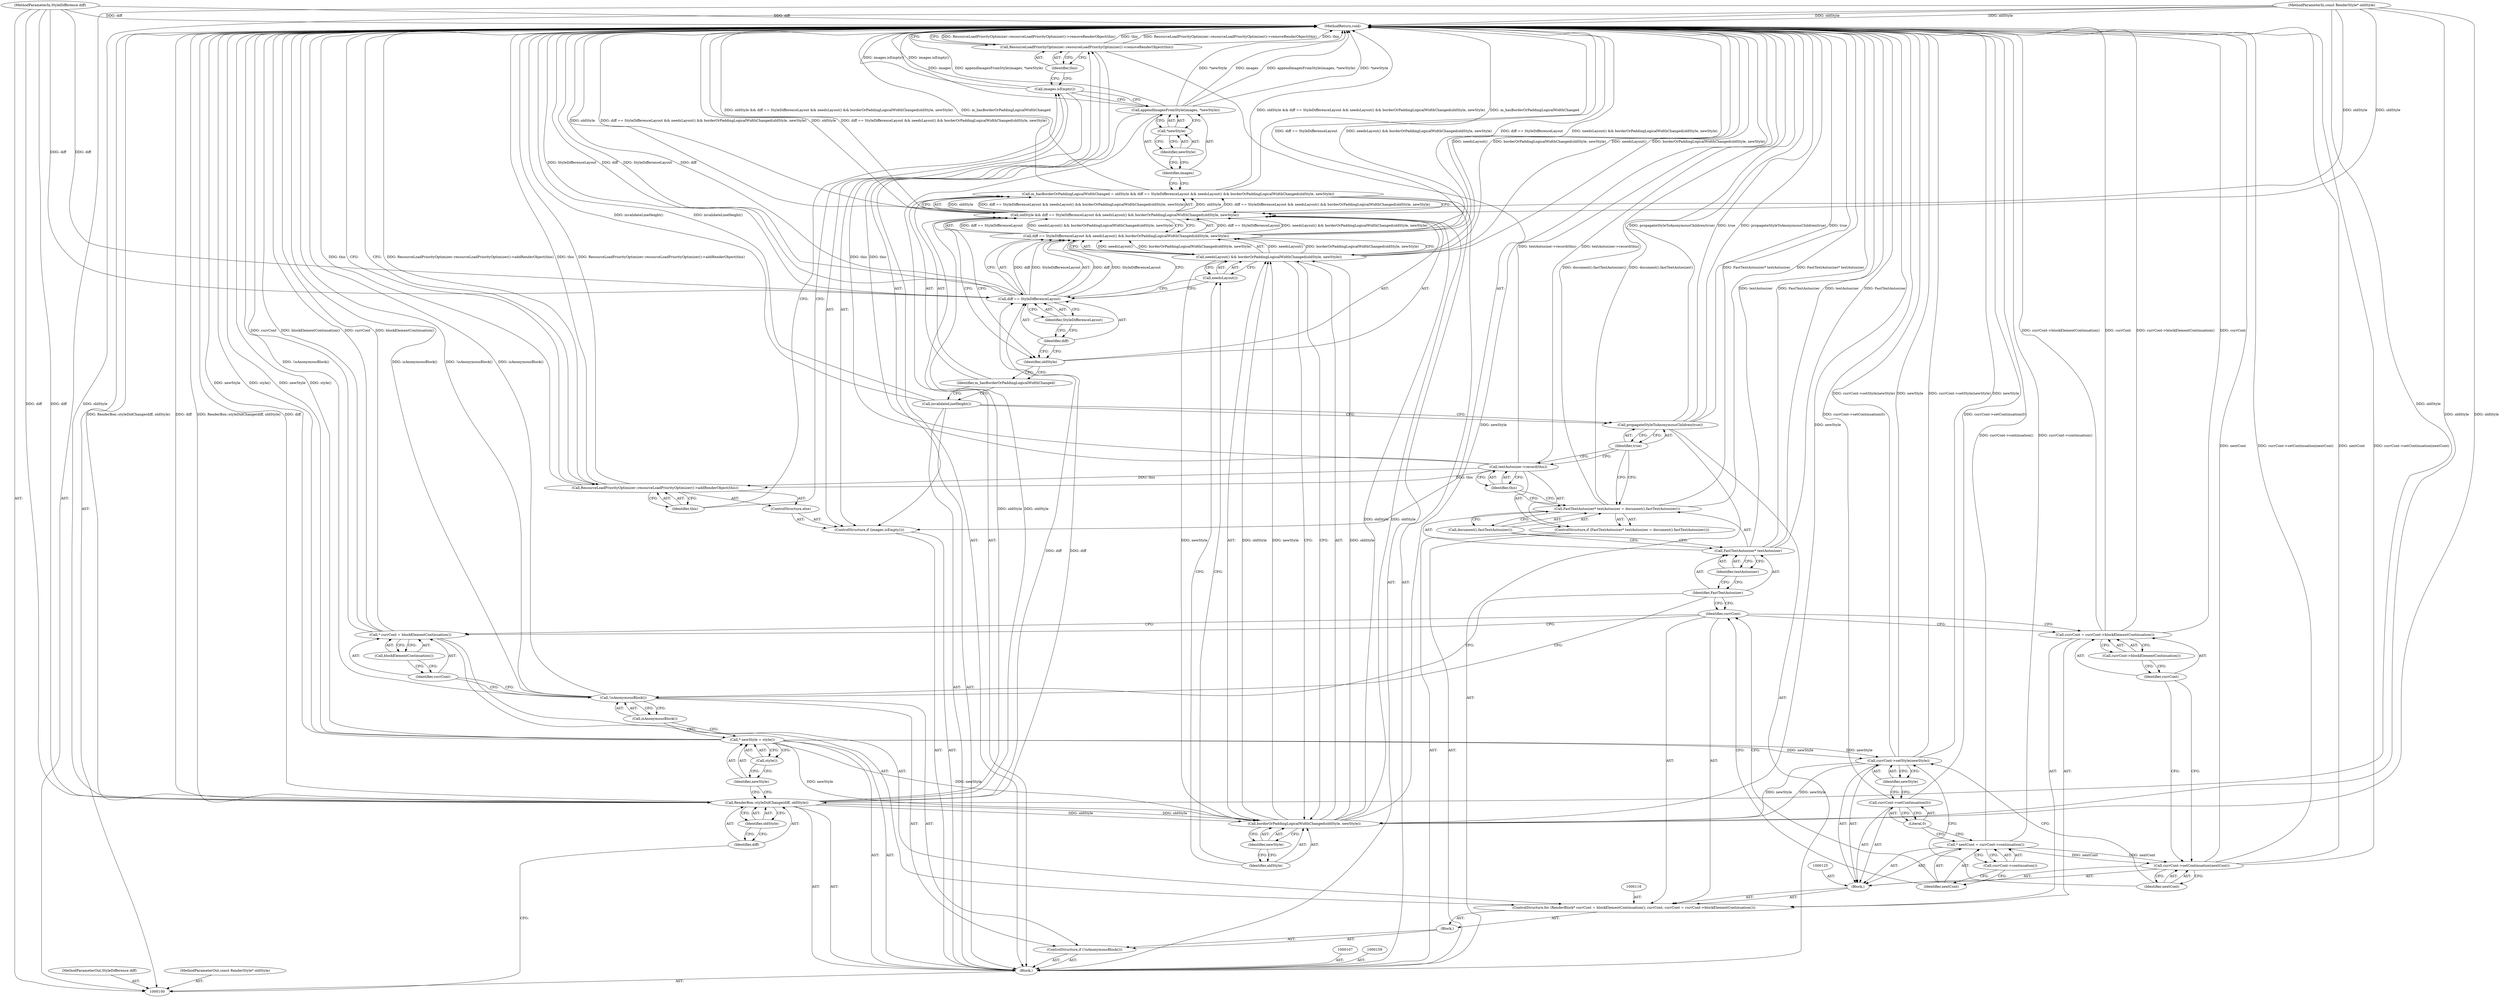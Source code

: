digraph "1_Chrome_b2b21468c1f7f08b30a7c1755316f6026c50eb2a_0" {
"1000171" [label="(MethodReturn,void)"];
"1000101" [label="(MethodParameterIn,StyleDifference diff)"];
"1000276" [label="(MethodParameterOut,StyleDifference diff)"];
"1000102" [label="(MethodParameterIn,const RenderStyle* oldStyle)"];
"1000277" [label="(MethodParameterOut,const RenderStyle* oldStyle)"];
"1000129" [label="(Call,currCont->setContinuation(0))"];
"1000130" [label="(Literal,0)"];
"1000131" [label="(Call,currCont->setStyle(newStyle))"];
"1000132" [label="(Identifier,newStyle)"];
"1000133" [label="(Call,currCont->setContinuation(nextCont))"];
"1000134" [label="(Identifier,nextCont)"];
"1000139" [label="(Identifier,textAutosizer)"];
"1000135" [label="(ControlStructure,if (FastTextAutosizer* textAutosizer = document().fastTextAutosizer()))"];
"1000140" [label="(Call,document().fastTextAutosizer())"];
"1000136" [label="(Call,FastTextAutosizer* textAutosizer = document().fastTextAutosizer())"];
"1000137" [label="(Call,FastTextAutosizer* textAutosizer)"];
"1000138" [label="(Identifier,FastTextAutosizer)"];
"1000142" [label="(Identifier,this)"];
"1000141" [label="(Call,textAutosizer->record(this))"];
"1000144" [label="(Identifier,true)"];
"1000143" [label="(Call,propagateStyleToAnonymousChildren(true))"];
"1000103" [label="(Block,)"];
"1000145" [label="(Call,invalidateLineHeight())"];
"1000156" [label="(Call,borderOrPaddingLogicalWidthChanged(oldStyle, newStyle))"];
"1000157" [label="(Identifier,oldStyle)"];
"1000158" [label="(Identifier,newStyle)"];
"1000146" [label="(Call,m_hasBorderOrPaddingLogicalWidthChanged = oldStyle && diff == StyleDifferenceLayout && needsLayout() && borderOrPaddingLogicalWidthChanged(oldStyle, newStyle))"];
"1000147" [label="(Identifier,m_hasBorderOrPaddingLogicalWidthChanged)"];
"1000148" [label="(Call,oldStyle && diff == StyleDifferenceLayout && needsLayout() && borderOrPaddingLogicalWidthChanged(oldStyle, newStyle))"];
"1000149" [label="(Identifier,oldStyle)"];
"1000150" [label="(Call,diff == StyleDifferenceLayout && needsLayout() && borderOrPaddingLogicalWidthChanged(oldStyle, newStyle))"];
"1000151" [label="(Call,diff == StyleDifferenceLayout)"];
"1000152" [label="(Identifier,diff)"];
"1000153" [label="(Identifier,StyleDifferenceLayout)"];
"1000154" [label="(Call,needsLayout() && borderOrPaddingLogicalWidthChanged(oldStyle, newStyle))"];
"1000155" [label="(Call,needsLayout())"];
"1000161" [label="(Identifier,images)"];
"1000162" [label="(Call,*newStyle)"];
"1000163" [label="(Identifier,newStyle)"];
"1000160" [label="(Call,appendImagesFromStyle(images, *newStyle))"];
"1000164" [label="(ControlStructure,if (images.isEmpty()))"];
"1000165" [label="(Call,images.isEmpty())"];
"1000166" [label="(Call,ResourceLoadPriorityOptimizer::resourceLoadPriorityOptimizer()->removeRenderObject(this))"];
"1000167" [label="(Identifier,this)"];
"1000168" [label="(ControlStructure,else)"];
"1000169" [label="(Call,ResourceLoadPriorityOptimizer::resourceLoadPriorityOptimizer()->addRenderObject(this))"];
"1000170" [label="(Identifier,this)"];
"1000105" [label="(Identifier,diff)"];
"1000106" [label="(Identifier,oldStyle)"];
"1000104" [label="(Call,RenderBox::styleDidChange(diff, oldStyle))"];
"1000108" [label="(Call,* newStyle = style())"];
"1000109" [label="(Identifier,newStyle)"];
"1000110" [label="(Call,style())"];
"1000114" [label="(Block,)"];
"1000111" [label="(ControlStructure,if (!isAnonymousBlock()))"];
"1000112" [label="(Call,!isAnonymousBlock())"];
"1000113" [label="(Call,isAnonymousBlock())"];
"1000117" [label="(Call,* currCont = blockElementContinuation())"];
"1000118" [label="(Identifier,currCont)"];
"1000119" [label="(Call,blockElementContinuation())"];
"1000120" [label="(Identifier,currCont)"];
"1000121" [label="(Call,currCont = currCont->blockElementContinuation())"];
"1000122" [label="(Identifier,currCont)"];
"1000115" [label="(ControlStructure,for (RenderBlock* currCont = blockElementContinuation(); currCont; currCont = currCont->blockElementContinuation()))"];
"1000123" [label="(Call,currCont->blockElementContinuation())"];
"1000124" [label="(Block,)"];
"1000126" [label="(Call,* nextCont = currCont->continuation())"];
"1000127" [label="(Identifier,nextCont)"];
"1000128" [label="(Call,currCont->continuation())"];
"1000171" -> "1000100"  [label="AST: "];
"1000171" -> "1000166"  [label="CFG: "];
"1000171" -> "1000169"  [label="CFG: "];
"1000150" -> "1000171"  [label="DDG: diff == StyleDifferenceLayout"];
"1000150" -> "1000171"  [label="DDG: needsLayout() && borderOrPaddingLogicalWidthChanged(oldStyle, newStyle)"];
"1000169" -> "1000171"  [label="DDG: ResourceLoadPriorityOptimizer::resourceLoadPriorityOptimizer()->addRenderObject(this)"];
"1000169" -> "1000171"  [label="DDG: this"];
"1000104" -> "1000171"  [label="DDG: RenderBox::styleDidChange(diff, oldStyle)"];
"1000104" -> "1000171"  [label="DDG: diff"];
"1000160" -> "1000171"  [label="DDG: appendImagesFromStyle(images, *newStyle)"];
"1000160" -> "1000171"  [label="DDG: *newStyle"];
"1000160" -> "1000171"  [label="DDG: images"];
"1000151" -> "1000171"  [label="DDG: StyleDifferenceLayout"];
"1000151" -> "1000171"  [label="DDG: diff"];
"1000117" -> "1000171"  [label="DDG: currCont"];
"1000117" -> "1000171"  [label="DDG: blockElementContinuation()"];
"1000121" -> "1000171"  [label="DDG: currCont->blockElementContinuation()"];
"1000121" -> "1000171"  [label="DDG: currCont"];
"1000131" -> "1000171"  [label="DDG: newStyle"];
"1000131" -> "1000171"  [label="DDG: currCont->setStyle(newStyle)"];
"1000141" -> "1000171"  [label="DDG: textAutosizer->record(this)"];
"1000137" -> "1000171"  [label="DDG: textAutosizer"];
"1000137" -> "1000171"  [label="DDG: FastTextAutosizer"];
"1000166" -> "1000171"  [label="DDG: ResourceLoadPriorityOptimizer::resourceLoadPriorityOptimizer()->removeRenderObject(this)"];
"1000166" -> "1000171"  [label="DDG: this"];
"1000136" -> "1000171"  [label="DDG: document().fastTextAutosizer()"];
"1000136" -> "1000171"  [label="DDG: FastTextAutosizer* textAutosizer"];
"1000129" -> "1000171"  [label="DDG: currCont->setContinuation(0)"];
"1000154" -> "1000171"  [label="DDG: needsLayout()"];
"1000154" -> "1000171"  [label="DDG: borderOrPaddingLogicalWidthChanged(oldStyle, newStyle)"];
"1000156" -> "1000171"  [label="DDG: newStyle"];
"1000143" -> "1000171"  [label="DDG: true"];
"1000143" -> "1000171"  [label="DDG: propagateStyleToAnonymousChildren(true)"];
"1000133" -> "1000171"  [label="DDG: nextCont"];
"1000133" -> "1000171"  [label="DDG: currCont->setContinuation(nextCont)"];
"1000148" -> "1000171"  [label="DDG: oldStyle"];
"1000148" -> "1000171"  [label="DDG: diff == StyleDifferenceLayout && needsLayout() && borderOrPaddingLogicalWidthChanged(oldStyle, newStyle)"];
"1000146" -> "1000171"  [label="DDG: oldStyle && diff == StyleDifferenceLayout && needsLayout() && borderOrPaddingLogicalWidthChanged(oldStyle, newStyle)"];
"1000146" -> "1000171"  [label="DDG: m_hasBorderOrPaddingLogicalWidthChanged"];
"1000102" -> "1000171"  [label="DDG: oldStyle"];
"1000112" -> "1000171"  [label="DDG: !isAnonymousBlock()"];
"1000112" -> "1000171"  [label="DDG: isAnonymousBlock()"];
"1000101" -> "1000171"  [label="DDG: diff"];
"1000108" -> "1000171"  [label="DDG: style()"];
"1000108" -> "1000171"  [label="DDG: newStyle"];
"1000145" -> "1000171"  [label="DDG: invalidateLineHeight()"];
"1000126" -> "1000171"  [label="DDG: currCont->continuation()"];
"1000165" -> "1000171"  [label="DDG: images.isEmpty()"];
"1000101" -> "1000100"  [label="AST: "];
"1000101" -> "1000171"  [label="DDG: diff"];
"1000101" -> "1000104"  [label="DDG: diff"];
"1000101" -> "1000151"  [label="DDG: diff"];
"1000276" -> "1000100"  [label="AST: "];
"1000102" -> "1000100"  [label="AST: "];
"1000102" -> "1000171"  [label="DDG: oldStyle"];
"1000102" -> "1000104"  [label="DDG: oldStyle"];
"1000102" -> "1000148"  [label="DDG: oldStyle"];
"1000102" -> "1000156"  [label="DDG: oldStyle"];
"1000277" -> "1000100"  [label="AST: "];
"1000129" -> "1000124"  [label="AST: "];
"1000129" -> "1000130"  [label="CFG: "];
"1000130" -> "1000129"  [label="AST: "];
"1000132" -> "1000129"  [label="CFG: "];
"1000129" -> "1000171"  [label="DDG: currCont->setContinuation(0)"];
"1000130" -> "1000129"  [label="AST: "];
"1000130" -> "1000126"  [label="CFG: "];
"1000129" -> "1000130"  [label="CFG: "];
"1000131" -> "1000124"  [label="AST: "];
"1000131" -> "1000132"  [label="CFG: "];
"1000132" -> "1000131"  [label="AST: "];
"1000134" -> "1000131"  [label="CFG: "];
"1000131" -> "1000171"  [label="DDG: newStyle"];
"1000131" -> "1000171"  [label="DDG: currCont->setStyle(newStyle)"];
"1000108" -> "1000131"  [label="DDG: newStyle"];
"1000131" -> "1000156"  [label="DDG: newStyle"];
"1000132" -> "1000131"  [label="AST: "];
"1000132" -> "1000129"  [label="CFG: "];
"1000131" -> "1000132"  [label="CFG: "];
"1000133" -> "1000124"  [label="AST: "];
"1000133" -> "1000134"  [label="CFG: "];
"1000134" -> "1000133"  [label="AST: "];
"1000122" -> "1000133"  [label="CFG: "];
"1000133" -> "1000171"  [label="DDG: nextCont"];
"1000133" -> "1000171"  [label="DDG: currCont->setContinuation(nextCont)"];
"1000126" -> "1000133"  [label="DDG: nextCont"];
"1000134" -> "1000133"  [label="AST: "];
"1000134" -> "1000131"  [label="CFG: "];
"1000133" -> "1000134"  [label="CFG: "];
"1000139" -> "1000137"  [label="AST: "];
"1000139" -> "1000138"  [label="CFG: "];
"1000137" -> "1000139"  [label="CFG: "];
"1000135" -> "1000103"  [label="AST: "];
"1000136" -> "1000135"  [label="AST: "];
"1000141" -> "1000135"  [label="AST: "];
"1000140" -> "1000136"  [label="AST: "];
"1000140" -> "1000137"  [label="CFG: "];
"1000136" -> "1000140"  [label="CFG: "];
"1000136" -> "1000135"  [label="AST: "];
"1000136" -> "1000140"  [label="CFG: "];
"1000137" -> "1000136"  [label="AST: "];
"1000140" -> "1000136"  [label="AST: "];
"1000142" -> "1000136"  [label="CFG: "];
"1000144" -> "1000136"  [label="CFG: "];
"1000136" -> "1000171"  [label="DDG: document().fastTextAutosizer()"];
"1000136" -> "1000171"  [label="DDG: FastTextAutosizer* textAutosizer"];
"1000137" -> "1000136"  [label="AST: "];
"1000137" -> "1000139"  [label="CFG: "];
"1000138" -> "1000137"  [label="AST: "];
"1000139" -> "1000137"  [label="AST: "];
"1000140" -> "1000137"  [label="CFG: "];
"1000137" -> "1000171"  [label="DDG: textAutosizer"];
"1000137" -> "1000171"  [label="DDG: FastTextAutosizer"];
"1000138" -> "1000137"  [label="AST: "];
"1000138" -> "1000120"  [label="CFG: "];
"1000138" -> "1000112"  [label="CFG: "];
"1000139" -> "1000138"  [label="CFG: "];
"1000142" -> "1000141"  [label="AST: "];
"1000142" -> "1000136"  [label="CFG: "];
"1000141" -> "1000142"  [label="CFG: "];
"1000141" -> "1000135"  [label="AST: "];
"1000141" -> "1000142"  [label="CFG: "];
"1000142" -> "1000141"  [label="AST: "];
"1000144" -> "1000141"  [label="CFG: "];
"1000141" -> "1000171"  [label="DDG: textAutosizer->record(this)"];
"1000141" -> "1000166"  [label="DDG: this"];
"1000141" -> "1000169"  [label="DDG: this"];
"1000144" -> "1000143"  [label="AST: "];
"1000144" -> "1000141"  [label="CFG: "];
"1000144" -> "1000136"  [label="CFG: "];
"1000143" -> "1000144"  [label="CFG: "];
"1000143" -> "1000103"  [label="AST: "];
"1000143" -> "1000144"  [label="CFG: "];
"1000144" -> "1000143"  [label="AST: "];
"1000145" -> "1000143"  [label="CFG: "];
"1000143" -> "1000171"  [label="DDG: true"];
"1000143" -> "1000171"  [label="DDG: propagateStyleToAnonymousChildren(true)"];
"1000103" -> "1000100"  [label="AST: "];
"1000104" -> "1000103"  [label="AST: "];
"1000107" -> "1000103"  [label="AST: "];
"1000108" -> "1000103"  [label="AST: "];
"1000111" -> "1000103"  [label="AST: "];
"1000135" -> "1000103"  [label="AST: "];
"1000143" -> "1000103"  [label="AST: "];
"1000145" -> "1000103"  [label="AST: "];
"1000146" -> "1000103"  [label="AST: "];
"1000159" -> "1000103"  [label="AST: "];
"1000160" -> "1000103"  [label="AST: "];
"1000164" -> "1000103"  [label="AST: "];
"1000145" -> "1000103"  [label="AST: "];
"1000145" -> "1000143"  [label="CFG: "];
"1000147" -> "1000145"  [label="CFG: "];
"1000145" -> "1000171"  [label="DDG: invalidateLineHeight()"];
"1000156" -> "1000154"  [label="AST: "];
"1000156" -> "1000158"  [label="CFG: "];
"1000157" -> "1000156"  [label="AST: "];
"1000158" -> "1000156"  [label="AST: "];
"1000154" -> "1000156"  [label="CFG: "];
"1000156" -> "1000171"  [label="DDG: newStyle"];
"1000156" -> "1000148"  [label="DDG: oldStyle"];
"1000156" -> "1000154"  [label="DDG: oldStyle"];
"1000156" -> "1000154"  [label="DDG: newStyle"];
"1000104" -> "1000156"  [label="DDG: oldStyle"];
"1000102" -> "1000156"  [label="DDG: oldStyle"];
"1000131" -> "1000156"  [label="DDG: newStyle"];
"1000108" -> "1000156"  [label="DDG: newStyle"];
"1000157" -> "1000156"  [label="AST: "];
"1000157" -> "1000155"  [label="CFG: "];
"1000158" -> "1000157"  [label="CFG: "];
"1000158" -> "1000156"  [label="AST: "];
"1000158" -> "1000157"  [label="CFG: "];
"1000156" -> "1000158"  [label="CFG: "];
"1000146" -> "1000103"  [label="AST: "];
"1000146" -> "1000148"  [label="CFG: "];
"1000147" -> "1000146"  [label="AST: "];
"1000148" -> "1000146"  [label="AST: "];
"1000161" -> "1000146"  [label="CFG: "];
"1000146" -> "1000171"  [label="DDG: oldStyle && diff == StyleDifferenceLayout && needsLayout() && borderOrPaddingLogicalWidthChanged(oldStyle, newStyle)"];
"1000146" -> "1000171"  [label="DDG: m_hasBorderOrPaddingLogicalWidthChanged"];
"1000148" -> "1000146"  [label="DDG: oldStyle"];
"1000148" -> "1000146"  [label="DDG: diff == StyleDifferenceLayout && needsLayout() && borderOrPaddingLogicalWidthChanged(oldStyle, newStyle)"];
"1000147" -> "1000146"  [label="AST: "];
"1000147" -> "1000145"  [label="CFG: "];
"1000149" -> "1000147"  [label="CFG: "];
"1000148" -> "1000146"  [label="AST: "];
"1000148" -> "1000149"  [label="CFG: "];
"1000148" -> "1000150"  [label="CFG: "];
"1000149" -> "1000148"  [label="AST: "];
"1000150" -> "1000148"  [label="AST: "];
"1000146" -> "1000148"  [label="CFG: "];
"1000148" -> "1000171"  [label="DDG: oldStyle"];
"1000148" -> "1000171"  [label="DDG: diff == StyleDifferenceLayout && needsLayout() && borderOrPaddingLogicalWidthChanged(oldStyle, newStyle)"];
"1000148" -> "1000146"  [label="DDG: oldStyle"];
"1000148" -> "1000146"  [label="DDG: diff == StyleDifferenceLayout && needsLayout() && borderOrPaddingLogicalWidthChanged(oldStyle, newStyle)"];
"1000156" -> "1000148"  [label="DDG: oldStyle"];
"1000104" -> "1000148"  [label="DDG: oldStyle"];
"1000102" -> "1000148"  [label="DDG: oldStyle"];
"1000150" -> "1000148"  [label="DDG: diff == StyleDifferenceLayout"];
"1000150" -> "1000148"  [label="DDG: needsLayout() && borderOrPaddingLogicalWidthChanged(oldStyle, newStyle)"];
"1000149" -> "1000148"  [label="AST: "];
"1000149" -> "1000147"  [label="CFG: "];
"1000152" -> "1000149"  [label="CFG: "];
"1000148" -> "1000149"  [label="CFG: "];
"1000150" -> "1000148"  [label="AST: "];
"1000150" -> "1000151"  [label="CFG: "];
"1000150" -> "1000154"  [label="CFG: "];
"1000151" -> "1000150"  [label="AST: "];
"1000154" -> "1000150"  [label="AST: "];
"1000148" -> "1000150"  [label="CFG: "];
"1000150" -> "1000171"  [label="DDG: diff == StyleDifferenceLayout"];
"1000150" -> "1000171"  [label="DDG: needsLayout() && borderOrPaddingLogicalWidthChanged(oldStyle, newStyle)"];
"1000150" -> "1000148"  [label="DDG: diff == StyleDifferenceLayout"];
"1000150" -> "1000148"  [label="DDG: needsLayout() && borderOrPaddingLogicalWidthChanged(oldStyle, newStyle)"];
"1000151" -> "1000150"  [label="DDG: diff"];
"1000151" -> "1000150"  [label="DDG: StyleDifferenceLayout"];
"1000154" -> "1000150"  [label="DDG: needsLayout()"];
"1000154" -> "1000150"  [label="DDG: borderOrPaddingLogicalWidthChanged(oldStyle, newStyle)"];
"1000151" -> "1000150"  [label="AST: "];
"1000151" -> "1000153"  [label="CFG: "];
"1000152" -> "1000151"  [label="AST: "];
"1000153" -> "1000151"  [label="AST: "];
"1000155" -> "1000151"  [label="CFG: "];
"1000150" -> "1000151"  [label="CFG: "];
"1000151" -> "1000171"  [label="DDG: StyleDifferenceLayout"];
"1000151" -> "1000171"  [label="DDG: diff"];
"1000151" -> "1000150"  [label="DDG: diff"];
"1000151" -> "1000150"  [label="DDG: StyleDifferenceLayout"];
"1000104" -> "1000151"  [label="DDG: diff"];
"1000101" -> "1000151"  [label="DDG: diff"];
"1000152" -> "1000151"  [label="AST: "];
"1000152" -> "1000149"  [label="CFG: "];
"1000153" -> "1000152"  [label="CFG: "];
"1000153" -> "1000151"  [label="AST: "];
"1000153" -> "1000152"  [label="CFG: "];
"1000151" -> "1000153"  [label="CFG: "];
"1000154" -> "1000150"  [label="AST: "];
"1000154" -> "1000155"  [label="CFG: "];
"1000154" -> "1000156"  [label="CFG: "];
"1000155" -> "1000154"  [label="AST: "];
"1000156" -> "1000154"  [label="AST: "];
"1000150" -> "1000154"  [label="CFG: "];
"1000154" -> "1000171"  [label="DDG: needsLayout()"];
"1000154" -> "1000171"  [label="DDG: borderOrPaddingLogicalWidthChanged(oldStyle, newStyle)"];
"1000154" -> "1000150"  [label="DDG: needsLayout()"];
"1000154" -> "1000150"  [label="DDG: borderOrPaddingLogicalWidthChanged(oldStyle, newStyle)"];
"1000156" -> "1000154"  [label="DDG: oldStyle"];
"1000156" -> "1000154"  [label="DDG: newStyle"];
"1000155" -> "1000154"  [label="AST: "];
"1000155" -> "1000151"  [label="CFG: "];
"1000157" -> "1000155"  [label="CFG: "];
"1000154" -> "1000155"  [label="CFG: "];
"1000161" -> "1000160"  [label="AST: "];
"1000161" -> "1000146"  [label="CFG: "];
"1000163" -> "1000161"  [label="CFG: "];
"1000162" -> "1000160"  [label="AST: "];
"1000162" -> "1000163"  [label="CFG: "];
"1000163" -> "1000162"  [label="AST: "];
"1000160" -> "1000162"  [label="CFG: "];
"1000163" -> "1000162"  [label="AST: "];
"1000163" -> "1000161"  [label="CFG: "];
"1000162" -> "1000163"  [label="CFG: "];
"1000160" -> "1000103"  [label="AST: "];
"1000160" -> "1000162"  [label="CFG: "];
"1000161" -> "1000160"  [label="AST: "];
"1000162" -> "1000160"  [label="AST: "];
"1000165" -> "1000160"  [label="CFG: "];
"1000160" -> "1000171"  [label="DDG: appendImagesFromStyle(images, *newStyle)"];
"1000160" -> "1000171"  [label="DDG: *newStyle"];
"1000160" -> "1000171"  [label="DDG: images"];
"1000164" -> "1000103"  [label="AST: "];
"1000165" -> "1000164"  [label="AST: "];
"1000166" -> "1000164"  [label="AST: "];
"1000168" -> "1000164"  [label="AST: "];
"1000165" -> "1000164"  [label="AST: "];
"1000165" -> "1000160"  [label="CFG: "];
"1000167" -> "1000165"  [label="CFG: "];
"1000170" -> "1000165"  [label="CFG: "];
"1000165" -> "1000171"  [label="DDG: images.isEmpty()"];
"1000166" -> "1000164"  [label="AST: "];
"1000166" -> "1000167"  [label="CFG: "];
"1000167" -> "1000166"  [label="AST: "];
"1000171" -> "1000166"  [label="CFG: "];
"1000166" -> "1000171"  [label="DDG: ResourceLoadPriorityOptimizer::resourceLoadPriorityOptimizer()->removeRenderObject(this)"];
"1000166" -> "1000171"  [label="DDG: this"];
"1000141" -> "1000166"  [label="DDG: this"];
"1000167" -> "1000166"  [label="AST: "];
"1000167" -> "1000165"  [label="CFG: "];
"1000166" -> "1000167"  [label="CFG: "];
"1000168" -> "1000164"  [label="AST: "];
"1000169" -> "1000168"  [label="AST: "];
"1000169" -> "1000168"  [label="AST: "];
"1000169" -> "1000170"  [label="CFG: "];
"1000170" -> "1000169"  [label="AST: "];
"1000171" -> "1000169"  [label="CFG: "];
"1000169" -> "1000171"  [label="DDG: ResourceLoadPriorityOptimizer::resourceLoadPriorityOptimizer()->addRenderObject(this)"];
"1000169" -> "1000171"  [label="DDG: this"];
"1000141" -> "1000169"  [label="DDG: this"];
"1000170" -> "1000169"  [label="AST: "];
"1000170" -> "1000165"  [label="CFG: "];
"1000169" -> "1000170"  [label="CFG: "];
"1000105" -> "1000104"  [label="AST: "];
"1000105" -> "1000100"  [label="CFG: "];
"1000106" -> "1000105"  [label="CFG: "];
"1000106" -> "1000104"  [label="AST: "];
"1000106" -> "1000105"  [label="CFG: "];
"1000104" -> "1000106"  [label="CFG: "];
"1000104" -> "1000103"  [label="AST: "];
"1000104" -> "1000106"  [label="CFG: "];
"1000105" -> "1000104"  [label="AST: "];
"1000106" -> "1000104"  [label="AST: "];
"1000109" -> "1000104"  [label="CFG: "];
"1000104" -> "1000171"  [label="DDG: RenderBox::styleDidChange(diff, oldStyle)"];
"1000104" -> "1000171"  [label="DDG: diff"];
"1000101" -> "1000104"  [label="DDG: diff"];
"1000102" -> "1000104"  [label="DDG: oldStyle"];
"1000104" -> "1000148"  [label="DDG: oldStyle"];
"1000104" -> "1000151"  [label="DDG: diff"];
"1000104" -> "1000156"  [label="DDG: oldStyle"];
"1000108" -> "1000103"  [label="AST: "];
"1000108" -> "1000110"  [label="CFG: "];
"1000109" -> "1000108"  [label="AST: "];
"1000110" -> "1000108"  [label="AST: "];
"1000113" -> "1000108"  [label="CFG: "];
"1000108" -> "1000171"  [label="DDG: style()"];
"1000108" -> "1000171"  [label="DDG: newStyle"];
"1000108" -> "1000131"  [label="DDG: newStyle"];
"1000108" -> "1000156"  [label="DDG: newStyle"];
"1000109" -> "1000108"  [label="AST: "];
"1000109" -> "1000104"  [label="CFG: "];
"1000110" -> "1000109"  [label="CFG: "];
"1000110" -> "1000108"  [label="AST: "];
"1000110" -> "1000109"  [label="CFG: "];
"1000108" -> "1000110"  [label="CFG: "];
"1000114" -> "1000111"  [label="AST: "];
"1000115" -> "1000114"  [label="AST: "];
"1000111" -> "1000103"  [label="AST: "];
"1000112" -> "1000111"  [label="AST: "];
"1000114" -> "1000111"  [label="AST: "];
"1000112" -> "1000111"  [label="AST: "];
"1000112" -> "1000113"  [label="CFG: "];
"1000113" -> "1000112"  [label="AST: "];
"1000118" -> "1000112"  [label="CFG: "];
"1000138" -> "1000112"  [label="CFG: "];
"1000112" -> "1000171"  [label="DDG: !isAnonymousBlock()"];
"1000112" -> "1000171"  [label="DDG: isAnonymousBlock()"];
"1000113" -> "1000112"  [label="AST: "];
"1000113" -> "1000108"  [label="CFG: "];
"1000112" -> "1000113"  [label="CFG: "];
"1000117" -> "1000115"  [label="AST: "];
"1000117" -> "1000119"  [label="CFG: "];
"1000118" -> "1000117"  [label="AST: "];
"1000119" -> "1000117"  [label="AST: "];
"1000120" -> "1000117"  [label="CFG: "];
"1000117" -> "1000171"  [label="DDG: currCont"];
"1000117" -> "1000171"  [label="DDG: blockElementContinuation()"];
"1000118" -> "1000117"  [label="AST: "];
"1000118" -> "1000112"  [label="CFG: "];
"1000119" -> "1000118"  [label="CFG: "];
"1000119" -> "1000117"  [label="AST: "];
"1000119" -> "1000118"  [label="CFG: "];
"1000117" -> "1000119"  [label="CFG: "];
"1000120" -> "1000115"  [label="AST: "];
"1000120" -> "1000117"  [label="CFG: "];
"1000120" -> "1000121"  [label="CFG: "];
"1000127" -> "1000120"  [label="CFG: "];
"1000138" -> "1000120"  [label="CFG: "];
"1000121" -> "1000115"  [label="AST: "];
"1000121" -> "1000123"  [label="CFG: "];
"1000122" -> "1000121"  [label="AST: "];
"1000123" -> "1000121"  [label="AST: "];
"1000120" -> "1000121"  [label="CFG: "];
"1000121" -> "1000171"  [label="DDG: currCont->blockElementContinuation()"];
"1000121" -> "1000171"  [label="DDG: currCont"];
"1000122" -> "1000121"  [label="AST: "];
"1000122" -> "1000133"  [label="CFG: "];
"1000123" -> "1000122"  [label="CFG: "];
"1000115" -> "1000114"  [label="AST: "];
"1000116" -> "1000115"  [label="AST: "];
"1000117" -> "1000115"  [label="AST: "];
"1000120" -> "1000115"  [label="AST: "];
"1000121" -> "1000115"  [label="AST: "];
"1000124" -> "1000115"  [label="AST: "];
"1000123" -> "1000121"  [label="AST: "];
"1000123" -> "1000122"  [label="CFG: "];
"1000121" -> "1000123"  [label="CFG: "];
"1000124" -> "1000115"  [label="AST: "];
"1000125" -> "1000124"  [label="AST: "];
"1000126" -> "1000124"  [label="AST: "];
"1000129" -> "1000124"  [label="AST: "];
"1000131" -> "1000124"  [label="AST: "];
"1000133" -> "1000124"  [label="AST: "];
"1000126" -> "1000124"  [label="AST: "];
"1000126" -> "1000128"  [label="CFG: "];
"1000127" -> "1000126"  [label="AST: "];
"1000128" -> "1000126"  [label="AST: "];
"1000130" -> "1000126"  [label="CFG: "];
"1000126" -> "1000171"  [label="DDG: currCont->continuation()"];
"1000126" -> "1000133"  [label="DDG: nextCont"];
"1000127" -> "1000126"  [label="AST: "];
"1000127" -> "1000120"  [label="CFG: "];
"1000128" -> "1000127"  [label="CFG: "];
"1000128" -> "1000126"  [label="AST: "];
"1000128" -> "1000127"  [label="CFG: "];
"1000126" -> "1000128"  [label="CFG: "];
}
